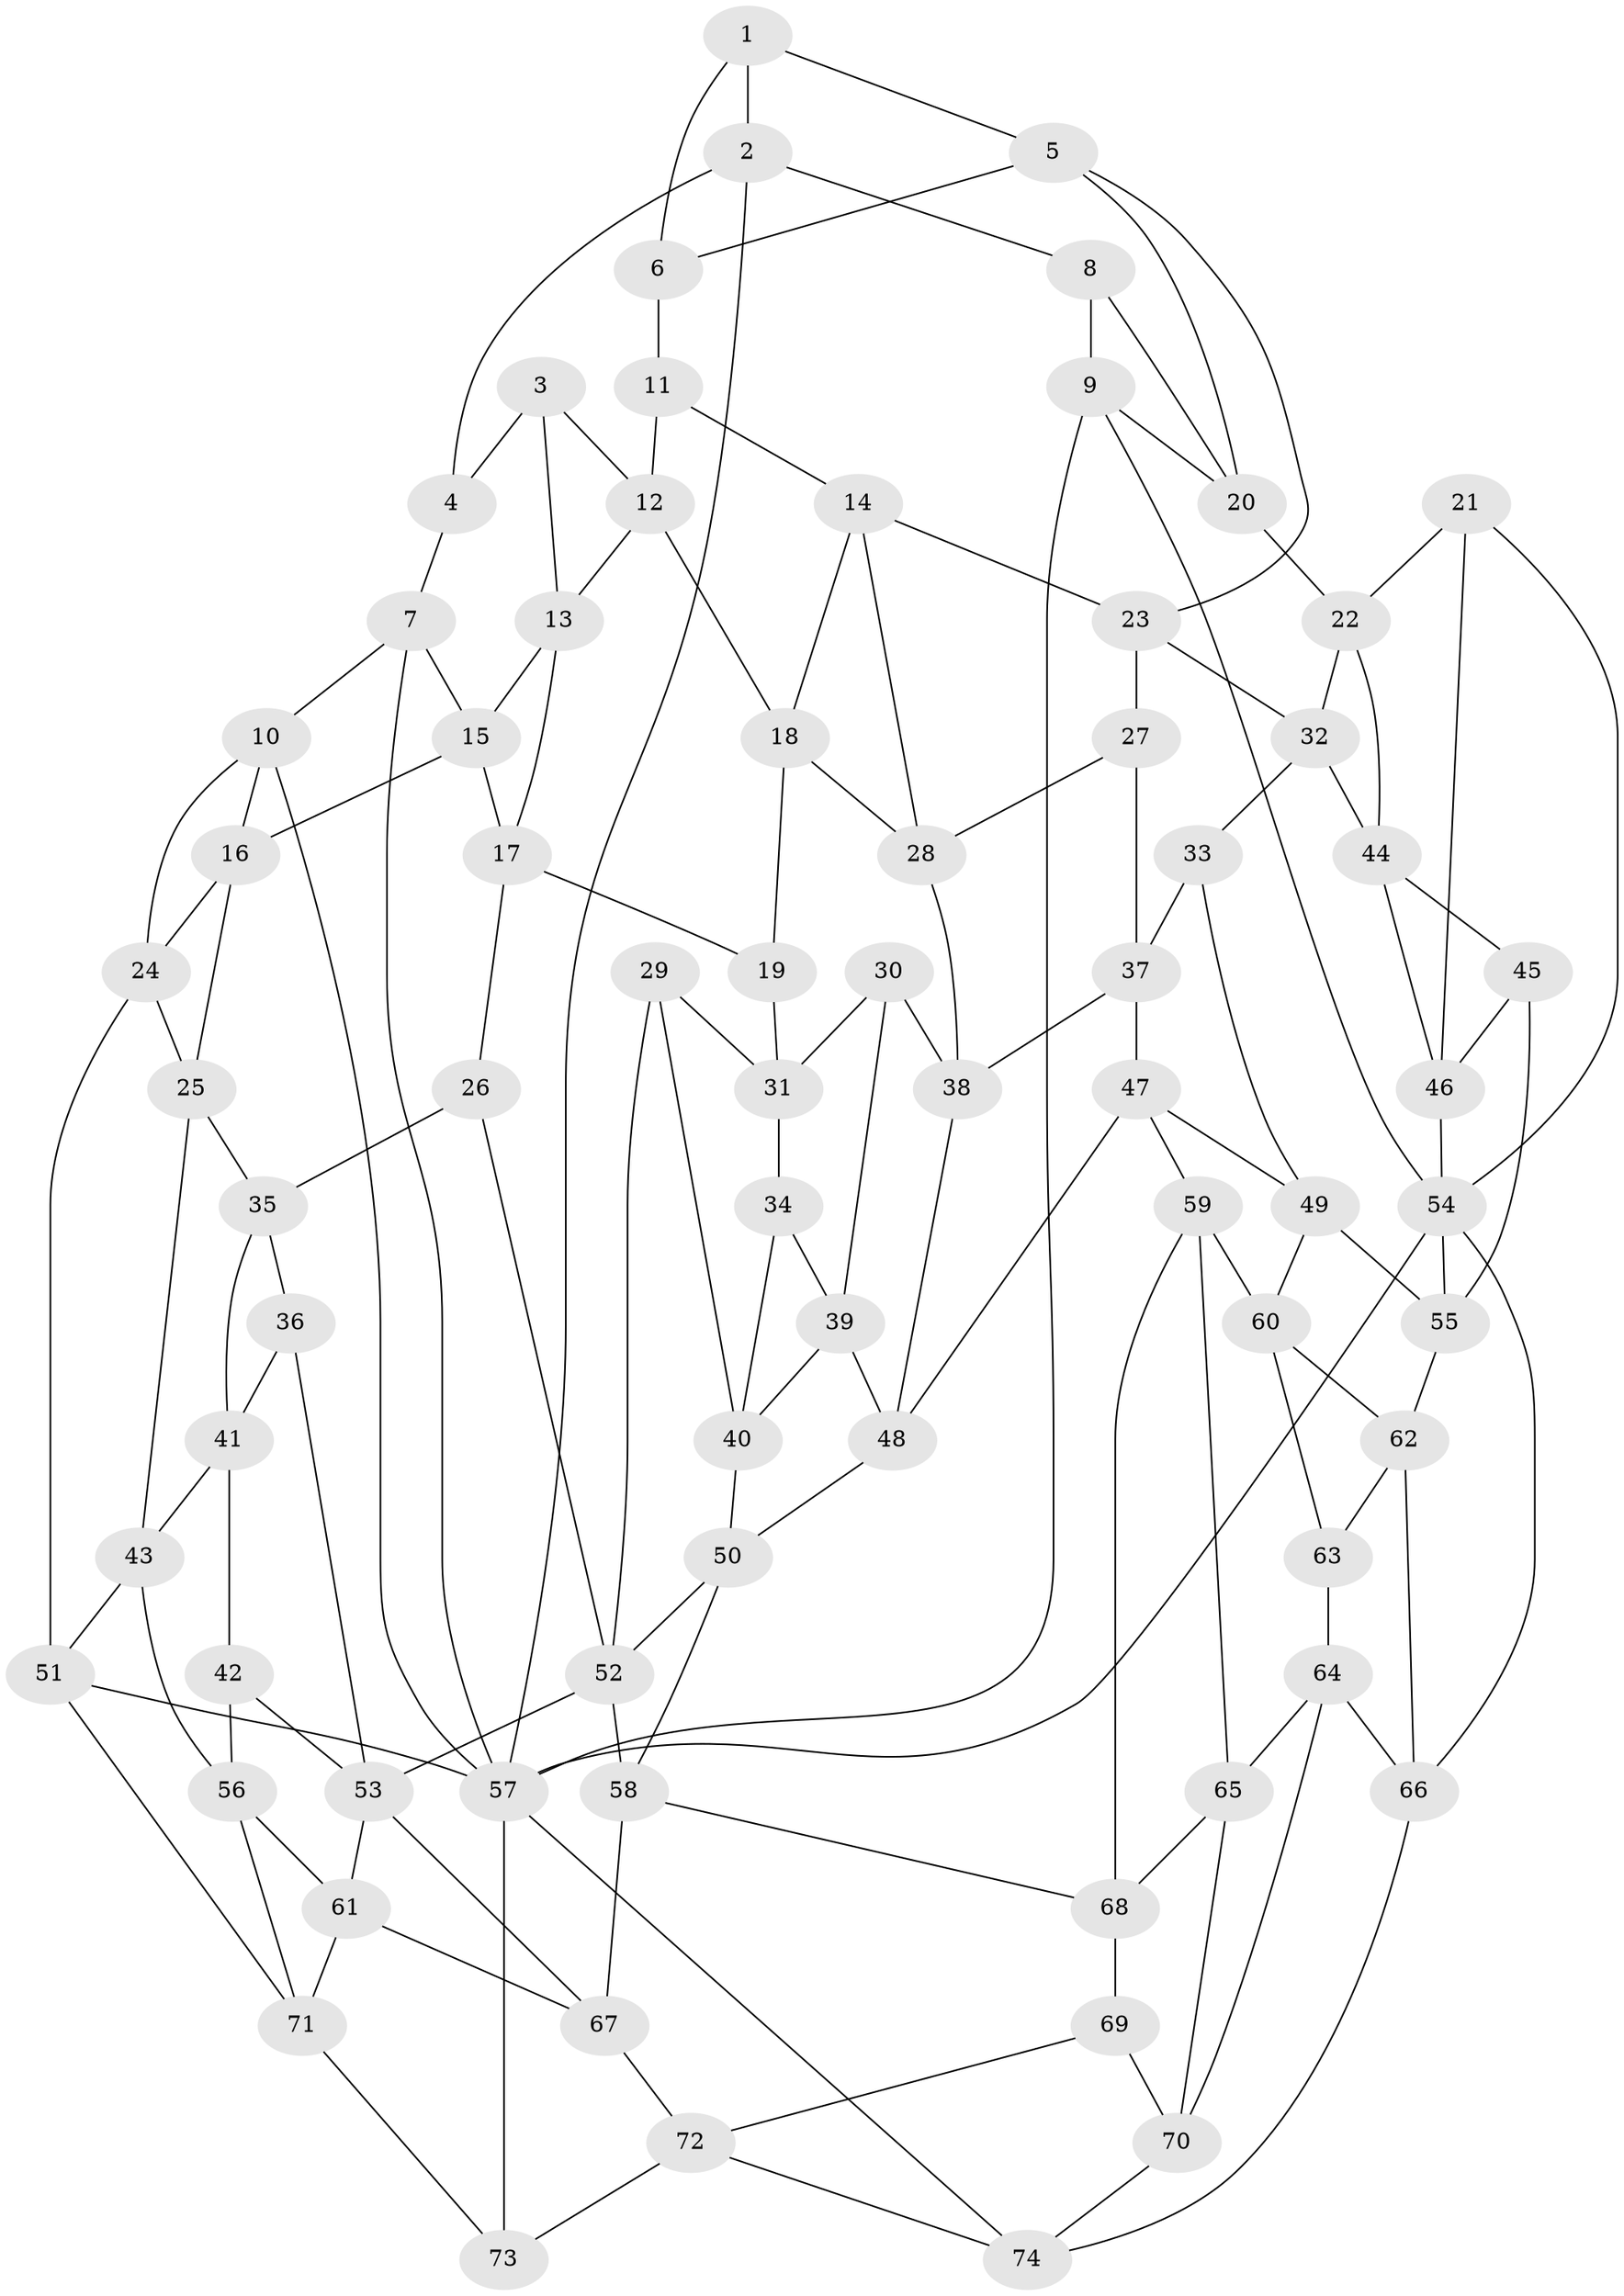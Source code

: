 // original degree distribution, {3: 0.013513513513513514, 5: 0.527027027027027, 4: 0.23648648648648649, 6: 0.22297297297297297}
// Generated by graph-tools (version 1.1) at 2025/51/03/09/25 03:51:11]
// undirected, 74 vertices, 142 edges
graph export_dot {
graph [start="1"]
  node [color=gray90,style=filled];
  1;
  2;
  3;
  4;
  5;
  6;
  7;
  8;
  9;
  10;
  11;
  12;
  13;
  14;
  15;
  16;
  17;
  18;
  19;
  20;
  21;
  22;
  23;
  24;
  25;
  26;
  27;
  28;
  29;
  30;
  31;
  32;
  33;
  34;
  35;
  36;
  37;
  38;
  39;
  40;
  41;
  42;
  43;
  44;
  45;
  46;
  47;
  48;
  49;
  50;
  51;
  52;
  53;
  54;
  55;
  56;
  57;
  58;
  59;
  60;
  61;
  62;
  63;
  64;
  65;
  66;
  67;
  68;
  69;
  70;
  71;
  72;
  73;
  74;
  1 -- 2 [weight=1.0];
  1 -- 5 [weight=1.0];
  1 -- 6 [weight=1.0];
  2 -- 4 [weight=1.0];
  2 -- 8 [weight=1.0];
  2 -- 57 [weight=1.0];
  3 -- 4 [weight=1.0];
  3 -- 12 [weight=1.0];
  3 -- 13 [weight=1.0];
  4 -- 7 [weight=1.0];
  5 -- 6 [weight=1.0];
  5 -- 20 [weight=1.0];
  5 -- 23 [weight=1.0];
  6 -- 11 [weight=2.0];
  7 -- 10 [weight=1.0];
  7 -- 15 [weight=1.0];
  7 -- 57 [weight=1.0];
  8 -- 9 [weight=1.0];
  8 -- 20 [weight=1.0];
  9 -- 20 [weight=1.0];
  9 -- 54 [weight=1.0];
  9 -- 57 [weight=1.0];
  10 -- 16 [weight=1.0];
  10 -- 24 [weight=1.0];
  10 -- 57 [weight=1.0];
  11 -- 12 [weight=1.0];
  11 -- 14 [weight=1.0];
  12 -- 13 [weight=1.0];
  12 -- 18 [weight=1.0];
  13 -- 15 [weight=1.0];
  13 -- 17 [weight=1.0];
  14 -- 18 [weight=1.0];
  14 -- 23 [weight=1.0];
  14 -- 28 [weight=1.0];
  15 -- 16 [weight=1.0];
  15 -- 17 [weight=1.0];
  16 -- 24 [weight=1.0];
  16 -- 25 [weight=1.0];
  17 -- 19 [weight=1.0];
  17 -- 26 [weight=1.0];
  18 -- 19 [weight=1.0];
  18 -- 28 [weight=1.0];
  19 -- 31 [weight=1.0];
  20 -- 22 [weight=1.0];
  21 -- 22 [weight=1.0];
  21 -- 46 [weight=1.0];
  21 -- 54 [weight=1.0];
  22 -- 32 [weight=1.0];
  22 -- 44 [weight=1.0];
  23 -- 27 [weight=1.0];
  23 -- 32 [weight=1.0];
  24 -- 25 [weight=1.0];
  24 -- 51 [weight=1.0];
  25 -- 35 [weight=1.0];
  25 -- 43 [weight=1.0];
  26 -- 35 [weight=1.0];
  26 -- 52 [weight=1.0];
  27 -- 28 [weight=1.0];
  27 -- 37 [weight=1.0];
  28 -- 38 [weight=1.0];
  29 -- 31 [weight=1.0];
  29 -- 40 [weight=1.0];
  29 -- 52 [weight=1.0];
  30 -- 31 [weight=1.0];
  30 -- 38 [weight=1.0];
  30 -- 39 [weight=1.0];
  31 -- 34 [weight=1.0];
  32 -- 33 [weight=1.0];
  32 -- 44 [weight=1.0];
  33 -- 37 [weight=1.0];
  33 -- 49 [weight=1.0];
  34 -- 39 [weight=1.0];
  34 -- 40 [weight=1.0];
  35 -- 36 [weight=1.0];
  35 -- 41 [weight=1.0];
  36 -- 41 [weight=1.0];
  36 -- 53 [weight=1.0];
  37 -- 38 [weight=1.0];
  37 -- 47 [weight=1.0];
  38 -- 48 [weight=1.0];
  39 -- 40 [weight=1.0];
  39 -- 48 [weight=1.0];
  40 -- 50 [weight=1.0];
  41 -- 42 [weight=1.0];
  41 -- 43 [weight=1.0];
  42 -- 53 [weight=1.0];
  42 -- 56 [weight=1.0];
  43 -- 51 [weight=1.0];
  43 -- 56 [weight=1.0];
  44 -- 45 [weight=1.0];
  44 -- 46 [weight=1.0];
  45 -- 46 [weight=1.0];
  45 -- 55 [weight=1.0];
  46 -- 54 [weight=1.0];
  47 -- 48 [weight=1.0];
  47 -- 49 [weight=1.0];
  47 -- 59 [weight=1.0];
  48 -- 50 [weight=1.0];
  49 -- 55 [weight=1.0];
  49 -- 60 [weight=1.0];
  50 -- 52 [weight=1.0];
  50 -- 58 [weight=1.0];
  51 -- 57 [weight=1.0];
  51 -- 71 [weight=1.0];
  52 -- 53 [weight=2.0];
  52 -- 58 [weight=1.0];
  53 -- 61 [weight=1.0];
  53 -- 67 [weight=1.0];
  54 -- 55 [weight=1.0];
  54 -- 57 [weight=1.0];
  54 -- 66 [weight=1.0];
  55 -- 62 [weight=1.0];
  56 -- 61 [weight=1.0];
  56 -- 71 [weight=1.0];
  57 -- 73 [weight=1.0];
  57 -- 74 [weight=1.0];
  58 -- 67 [weight=1.0];
  58 -- 68 [weight=1.0];
  59 -- 60 [weight=1.0];
  59 -- 65 [weight=1.0];
  59 -- 68 [weight=1.0];
  60 -- 62 [weight=1.0];
  60 -- 63 [weight=1.0];
  61 -- 67 [weight=1.0];
  61 -- 71 [weight=1.0];
  62 -- 63 [weight=1.0];
  62 -- 66 [weight=1.0];
  63 -- 64 [weight=1.0];
  64 -- 65 [weight=1.0];
  64 -- 66 [weight=1.0];
  64 -- 70 [weight=1.0];
  65 -- 68 [weight=1.0];
  65 -- 70 [weight=1.0];
  66 -- 74 [weight=1.0];
  67 -- 72 [weight=1.0];
  68 -- 69 [weight=1.0];
  69 -- 70 [weight=1.0];
  69 -- 72 [weight=1.0];
  70 -- 74 [weight=1.0];
  71 -- 73 [weight=1.0];
  72 -- 73 [weight=1.0];
  72 -- 74 [weight=1.0];
}
